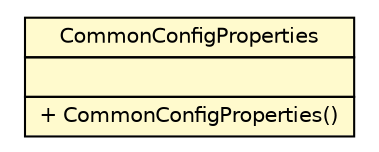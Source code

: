 #!/usr/local/bin/dot
#
# Class diagram 
# Generated by UMLGraph version R5_6-24-gf6e263 (http://www.umlgraph.org/)
#

digraph G {
	edge [fontname="Helvetica",fontsize=10,labelfontname="Helvetica",labelfontsize=10];
	node [fontname="Helvetica",fontsize=10,shape=plaintext];
	nodesep=0.25;
	ranksep=0.5;
	// com.yirendai.oss.environment.configserver.CommonConfigProperties
	c161 [label=<<table title="com.yirendai.oss.environment.configserver.CommonConfigProperties" border="0" cellborder="1" cellspacing="0" cellpadding="2" port="p" bgcolor="lemonChiffon" href="./CommonConfigProperties.html">
		<tr><td><table border="0" cellspacing="0" cellpadding="1">
<tr><td align="center" balign="center"> CommonConfigProperties </td></tr>
		</table></td></tr>
		<tr><td><table border="0" cellspacing="0" cellpadding="1">
<tr><td align="left" balign="left">  </td></tr>
		</table></td></tr>
		<tr><td><table border="0" cellspacing="0" cellpadding="1">
<tr><td align="left" balign="left"> + CommonConfigProperties() </td></tr>
		</table></td></tr>
		</table>>, URL="./CommonConfigProperties.html", fontname="Helvetica", fontcolor="black", fontsize=10.0];
}


